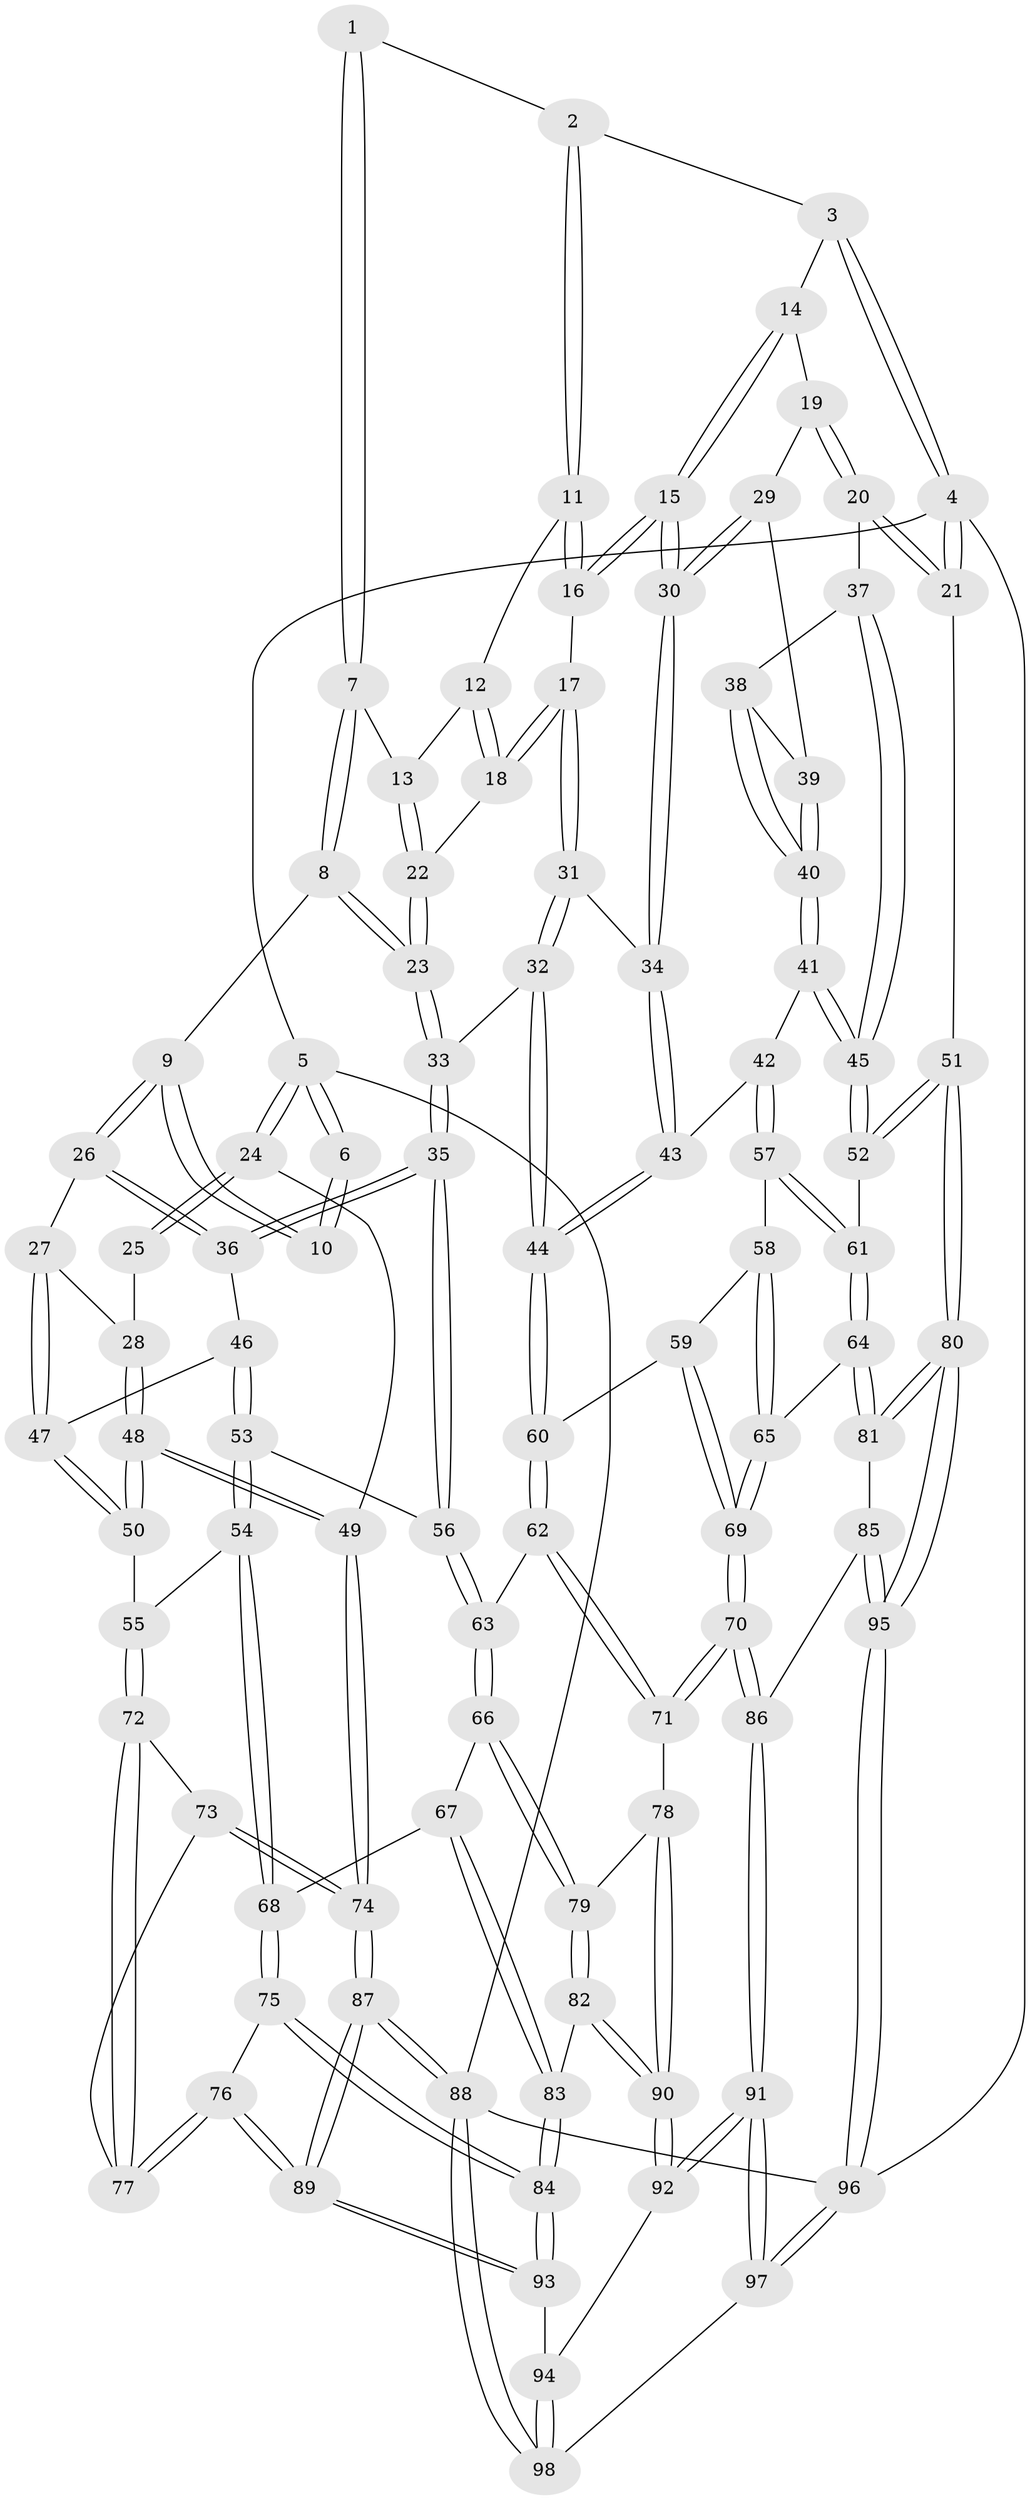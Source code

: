 // Generated by graph-tools (version 1.1) at 2025/01/03/09/25 05:01:28]
// undirected, 98 vertices, 242 edges
graph export_dot {
graph [start="1"]
  node [color=gray90,style=filled];
  1 [pos="+0.42046461745784447+0"];
  2 [pos="+0.7066736355004032+0"];
  3 [pos="+0.7716100299786156+0"];
  4 [pos="+1+0"];
  5 [pos="+0+0"];
  6 [pos="+0.20155579283706626+0"];
  7 [pos="+0.42013551850398656+0.08429927452092818"];
  8 [pos="+0.28817857667206853+0.16568819768793522"];
  9 [pos="+0.260053909139191+0.16739619577960224"];
  10 [pos="+0.17581730101582502+0.04846112355728295"];
  11 [pos="+0.5437412241922216+0.09047822732130198"];
  12 [pos="+0.46898098086304757+0.09773695279811401"];
  13 [pos="+0.43413851639576967+0.0911304444338042"];
  14 [pos="+0.7860692803244684+8.993488025919829e-05"];
  15 [pos="+0.7127996417998772+0.15816838967246988"];
  16 [pos="+0.5983016926520002+0.1473081739102288"];
  17 [pos="+0.538320396850638+0.2199675017226537"];
  18 [pos="+0.5262270320777689+0.21490858544461558"];
  19 [pos="+0.9182929277894957+0.1333487267756383"];
  20 [pos="+1+0.2124430694616227"];
  21 [pos="+1+0.19412001190266664"];
  22 [pos="+0.4645548351167118+0.2176559519124603"];
  23 [pos="+0.41207787368927207+0.2660251039021751"];
  24 [pos="+0+0.11513939673620814"];
  25 [pos="+0.04719300845283388+0.10142362302043269"];
  26 [pos="+0.22626259048108563+0.23789155330326633"];
  27 [pos="+0.18510666012335822+0.2748059159466521"];
  28 [pos="+0.09444140289958111+0.29015769314662593"];
  29 [pos="+0.8123763342282859+0.2509579743419001"];
  30 [pos="+0.7255319080894704+0.23257834225096596"];
  31 [pos="+0.5512487764741455+0.265936329634046"];
  32 [pos="+0.5133777159331546+0.37777689635566986"];
  33 [pos="+0.4473489237686196+0.37327157040622727"];
  34 [pos="+0.7210631053238064+0.24140945067685138"];
  35 [pos="+0.404236647889918+0.40054347469590235"];
  36 [pos="+0.3187357305405988+0.34850450833626617"];
  37 [pos="+1+0.23663255486967305"];
  38 [pos="+0.9875589784657681+0.2558605936040886"];
  39 [pos="+0.8161160133570404+0.2533391224146058"];
  40 [pos="+0.8713112008920897+0.3652935260840229"];
  41 [pos="+0.8614512017323838+0.4032880095922005"];
  42 [pos="+0.7621003617868327+0.40953909842184166"];
  43 [pos="+0.703123451931201+0.3528154225051016"];
  44 [pos="+0.5638647496175964+0.41286965101248174"];
  45 [pos="+0.9282886943468007+0.4710988119426507"];
  46 [pos="+0.23089874343193673+0.4134296000793666"];
  47 [pos="+0.20088283167515833+0.3682449685069523"];
  48 [pos="+0+0.41815591472456265"];
  49 [pos="+0+0.41939615405455893"];
  50 [pos="+0.0558125948672077+0.49246179721094846"];
  51 [pos="+1+0.6750010820747991"];
  52 [pos="+0.9575706002243437+0.5235620871831315"];
  53 [pos="+0.2565952917463607+0.5013785814255516"];
  54 [pos="+0.2140665699160394+0.5332447621574211"];
  55 [pos="+0.084399796253169+0.51060160137168"];
  56 [pos="+0.35122155624671636+0.49371700694063797"];
  57 [pos="+0.7457525828837774+0.49709643160993977"];
  58 [pos="+0.6609311579342114+0.5263238561074296"];
  59 [pos="+0.6052702047439368+0.5257145000981749"];
  60 [pos="+0.576155673119557+0.4815600891487188"];
  61 [pos="+0.7921762496662592+0.5552201458437344"];
  62 [pos="+0.4277267188324359+0.5737943851360037"];
  63 [pos="+0.37887054884984583+0.5373434186808411"];
  64 [pos="+0.762051874505919+0.6405564462803813"];
  65 [pos="+0.7396413333810824+0.6363037436621324"];
  66 [pos="+0.3174651721536039+0.6530606368771383"];
  67 [pos="+0.2569159260966057+0.644736220354557"];
  68 [pos="+0.22344715141686597+0.627617014604627"];
  69 [pos="+0.586578456245508+0.6574070136672509"];
  70 [pos="+0.5762148823201583+0.6723998678112062"];
  71 [pos="+0.46940670939316886+0.6672985528547499"];
  72 [pos="+0.09168887435861744+0.6053070282981653"];
  73 [pos="+0.002643444589510168+0.6561459601217297"];
  74 [pos="+0+0.6159954347233723"];
  75 [pos="+0.14443296990191556+0.7264556827706614"];
  76 [pos="+0.13900693723424823+0.7265465765546592"];
  77 [pos="+0.1040834216814941+0.680723733706153"];
  78 [pos="+0.46189211922908346+0.6751261054933062"];
  79 [pos="+0.33589783796488143+0.6754357288350404"];
  80 [pos="+1+0.8155699889871176"];
  81 [pos="+0.7804291036977248+0.6732879952109003"];
  82 [pos="+0.308824011552449+0.7971100044950873"];
  83 [pos="+0.2928698380135706+0.79615040322139"];
  84 [pos="+0.2366702467731382+0.8049078966569816"];
  85 [pos="+0.6947385661526946+0.7995620815847455"];
  86 [pos="+0.638394842610798+0.8293117601861535"];
  87 [pos="+0+1"];
  88 [pos="+0+1"];
  89 [pos="+0+0.8689601740329529"];
  90 [pos="+0.39759533437181044+0.8407095499626268"];
  91 [pos="+0.5670145705042587+1"];
  92 [pos="+0.40530872621058894+0.8546793122443037"];
  93 [pos="+0.2066165156033459+0.8740839729697739"];
  94 [pos="+0.21742336231070505+0.956254080182604"];
  95 [pos="+1+0.8637905221467181"];
  96 [pos="+1+1"];
  97 [pos="+0.5755171751854757+1"];
  98 [pos="+0.16860384737025652+1"];
  1 -- 2;
  1 -- 7;
  1 -- 7;
  2 -- 3;
  2 -- 11;
  2 -- 11;
  3 -- 4;
  3 -- 4;
  3 -- 14;
  4 -- 5;
  4 -- 21;
  4 -- 21;
  4 -- 96;
  5 -- 6;
  5 -- 6;
  5 -- 24;
  5 -- 24;
  5 -- 88;
  6 -- 10;
  6 -- 10;
  7 -- 8;
  7 -- 8;
  7 -- 13;
  8 -- 9;
  8 -- 23;
  8 -- 23;
  9 -- 10;
  9 -- 10;
  9 -- 26;
  9 -- 26;
  11 -- 12;
  11 -- 16;
  11 -- 16;
  12 -- 13;
  12 -- 18;
  12 -- 18;
  13 -- 22;
  13 -- 22;
  14 -- 15;
  14 -- 15;
  14 -- 19;
  15 -- 16;
  15 -- 16;
  15 -- 30;
  15 -- 30;
  16 -- 17;
  17 -- 18;
  17 -- 18;
  17 -- 31;
  17 -- 31;
  18 -- 22;
  19 -- 20;
  19 -- 20;
  19 -- 29;
  20 -- 21;
  20 -- 21;
  20 -- 37;
  21 -- 51;
  22 -- 23;
  22 -- 23;
  23 -- 33;
  23 -- 33;
  24 -- 25;
  24 -- 25;
  24 -- 49;
  25 -- 28;
  26 -- 27;
  26 -- 36;
  26 -- 36;
  27 -- 28;
  27 -- 47;
  27 -- 47;
  28 -- 48;
  28 -- 48;
  29 -- 30;
  29 -- 30;
  29 -- 39;
  30 -- 34;
  30 -- 34;
  31 -- 32;
  31 -- 32;
  31 -- 34;
  32 -- 33;
  32 -- 44;
  32 -- 44;
  33 -- 35;
  33 -- 35;
  34 -- 43;
  34 -- 43;
  35 -- 36;
  35 -- 36;
  35 -- 56;
  35 -- 56;
  36 -- 46;
  37 -- 38;
  37 -- 45;
  37 -- 45;
  38 -- 39;
  38 -- 40;
  38 -- 40;
  39 -- 40;
  39 -- 40;
  40 -- 41;
  40 -- 41;
  41 -- 42;
  41 -- 45;
  41 -- 45;
  42 -- 43;
  42 -- 57;
  42 -- 57;
  43 -- 44;
  43 -- 44;
  44 -- 60;
  44 -- 60;
  45 -- 52;
  45 -- 52;
  46 -- 47;
  46 -- 53;
  46 -- 53;
  47 -- 50;
  47 -- 50;
  48 -- 49;
  48 -- 49;
  48 -- 50;
  48 -- 50;
  49 -- 74;
  49 -- 74;
  50 -- 55;
  51 -- 52;
  51 -- 52;
  51 -- 80;
  51 -- 80;
  52 -- 61;
  53 -- 54;
  53 -- 54;
  53 -- 56;
  54 -- 55;
  54 -- 68;
  54 -- 68;
  55 -- 72;
  55 -- 72;
  56 -- 63;
  56 -- 63;
  57 -- 58;
  57 -- 61;
  57 -- 61;
  58 -- 59;
  58 -- 65;
  58 -- 65;
  59 -- 60;
  59 -- 69;
  59 -- 69;
  60 -- 62;
  60 -- 62;
  61 -- 64;
  61 -- 64;
  62 -- 63;
  62 -- 71;
  62 -- 71;
  63 -- 66;
  63 -- 66;
  64 -- 65;
  64 -- 81;
  64 -- 81;
  65 -- 69;
  65 -- 69;
  66 -- 67;
  66 -- 79;
  66 -- 79;
  67 -- 68;
  67 -- 83;
  67 -- 83;
  68 -- 75;
  68 -- 75;
  69 -- 70;
  69 -- 70;
  70 -- 71;
  70 -- 71;
  70 -- 86;
  70 -- 86;
  71 -- 78;
  72 -- 73;
  72 -- 77;
  72 -- 77;
  73 -- 74;
  73 -- 74;
  73 -- 77;
  74 -- 87;
  74 -- 87;
  75 -- 76;
  75 -- 84;
  75 -- 84;
  76 -- 77;
  76 -- 77;
  76 -- 89;
  76 -- 89;
  78 -- 79;
  78 -- 90;
  78 -- 90;
  79 -- 82;
  79 -- 82;
  80 -- 81;
  80 -- 81;
  80 -- 95;
  80 -- 95;
  81 -- 85;
  82 -- 83;
  82 -- 90;
  82 -- 90;
  83 -- 84;
  83 -- 84;
  84 -- 93;
  84 -- 93;
  85 -- 86;
  85 -- 95;
  85 -- 95;
  86 -- 91;
  86 -- 91;
  87 -- 88;
  87 -- 88;
  87 -- 89;
  87 -- 89;
  88 -- 98;
  88 -- 98;
  88 -- 96;
  89 -- 93;
  89 -- 93;
  90 -- 92;
  90 -- 92;
  91 -- 92;
  91 -- 92;
  91 -- 97;
  91 -- 97;
  92 -- 94;
  93 -- 94;
  94 -- 98;
  94 -- 98;
  95 -- 96;
  95 -- 96;
  96 -- 97;
  96 -- 97;
  97 -- 98;
}
